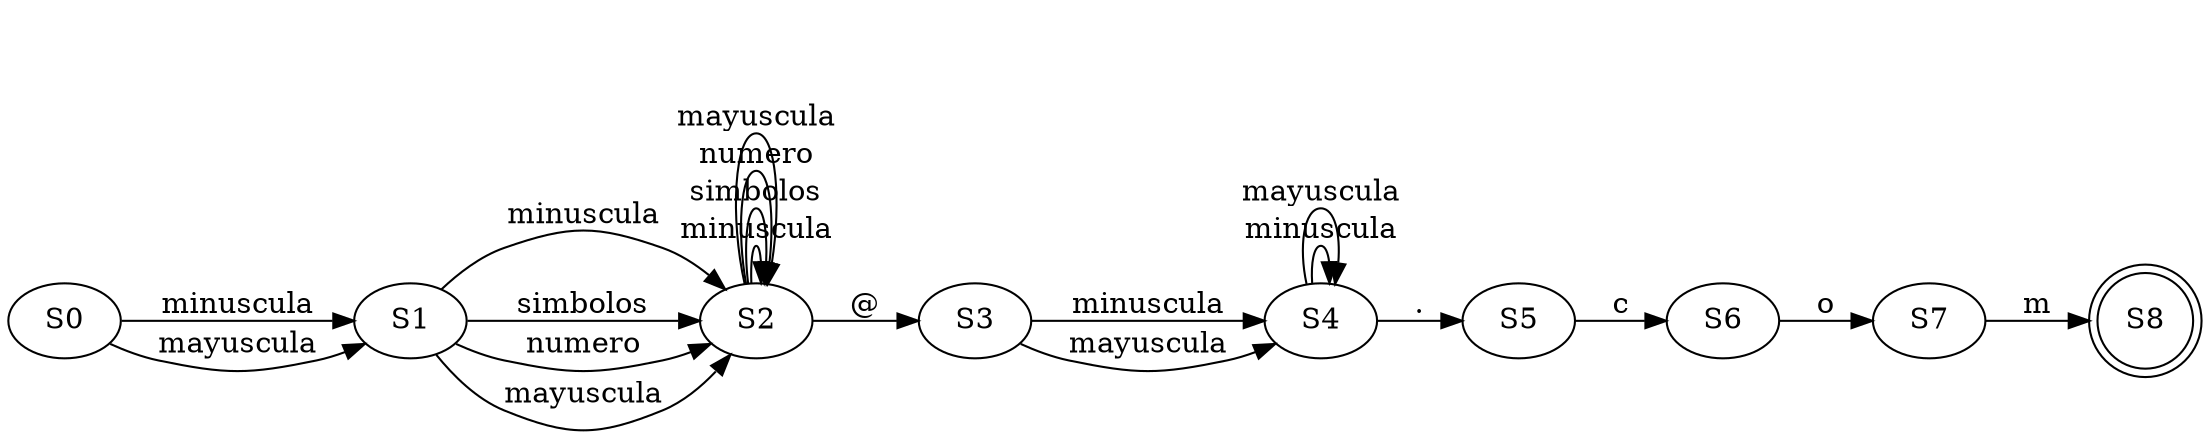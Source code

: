 digraph G { rankdir="LR"S0->S1[label="minuscula"]
S0->S1[label="mayuscula"]
S1->S2[label="minuscula"]
S1->S2[label="simbolos"]
S1->S2[label="numero"]
S1->S2[label="mayuscula"]
S2->S2[label="minuscula"]
S2->S2[label="simbolos"]
S2->S2[label="numero"]
S2->S3[label="@"]
S2->S2[label="mayuscula"]
S3->S4[label="minuscula"]
S3->S4[label="mayuscula"]
S4->S4[label="minuscula"]
S4->S5[label="."]
S4->S4[label="mayuscula"]
S5->S6[label="c"]
S6->S7[label="o"]
S7->S8[label="m"]
S8[shape=doublecircle]
 }
